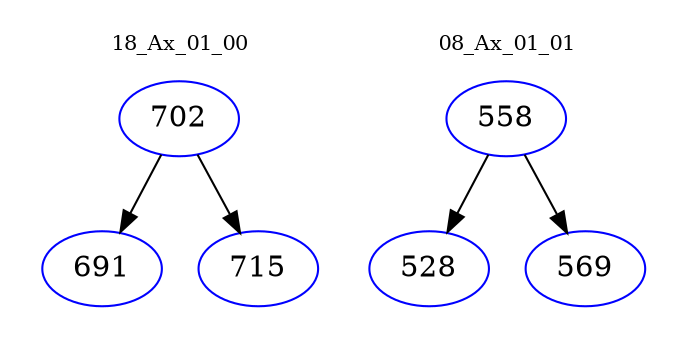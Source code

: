 digraph{
subgraph cluster_0 {
color = white
label = "18_Ax_01_00";
fontsize=10;
T0_702 [label="702", color="blue"]
T0_702 -> T0_691 [color="black"]
T0_691 [label="691", color="blue"]
T0_702 -> T0_715 [color="black"]
T0_715 [label="715", color="blue"]
}
subgraph cluster_1 {
color = white
label = "08_Ax_01_01";
fontsize=10;
T1_558 [label="558", color="blue"]
T1_558 -> T1_528 [color="black"]
T1_528 [label="528", color="blue"]
T1_558 -> T1_569 [color="black"]
T1_569 [label="569", color="blue"]
}
}
